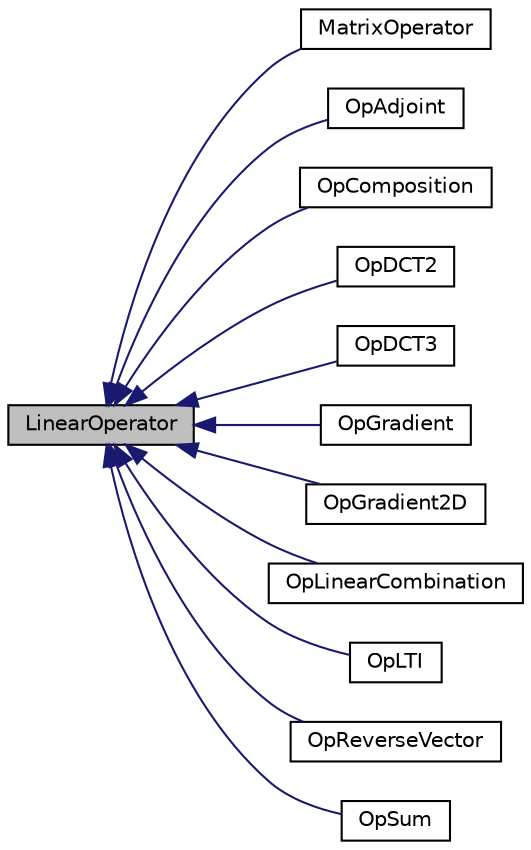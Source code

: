 digraph "LinearOperator"
{
 // INTERACTIVE_SVG=YES
  edge [fontname="Helvetica",fontsize="10",labelfontname="Helvetica",labelfontsize="10"];
  node [fontname="Helvetica",fontsize="10",shape=record];
  rankdir="LR";
  Node1 [label="LinearOperator",height=0.2,width=0.4,color="black", fillcolor="grey75", style="filled" fontcolor="black"];
  Node1 -> Node2 [dir="back",color="midnightblue",fontsize="10",style="solid",fontname="Helvetica"];
  Node2 [label="MatrixOperator",height=0.2,width=0.4,color="black", fillcolor="white", style="filled",URL="$class_matrix_operator.html",tooltip="A linear operator T(x) = M*x, where M is a Matrix. "];
  Node1 -> Node3 [dir="back",color="midnightblue",fontsize="10",style="solid",fontname="Helvetica"];
  Node3 [label="OpAdjoint",height=0.2,width=0.4,color="black", fillcolor="white", style="filled",URL="$class_op_adjoint.html",tooltip="Adjoint of a given linear operator. "];
  Node1 -> Node4 [dir="back",color="midnightblue",fontsize="10",style="solid",fontname="Helvetica"];
  Node4 [label="OpComposition",height=0.2,width=0.4,color="black", fillcolor="white", style="filled",URL="$class_op_composition.html",tooltip="The composition of two linear operators T(x) = A(B(x)) "];
  Node1 -> Node5 [dir="back",color="midnightblue",fontsize="10",style="solid",fontname="Helvetica"];
  Node5 [label="OpDCT2",height=0.2,width=0.4,color="black", fillcolor="white", style="filled",URL="$class_op_d_c_t2.html",tooltip="The Discrete Cosine Transform Type II (DCT-II) "];
  Node1 -> Node6 [dir="back",color="midnightblue",fontsize="10",style="solid",fontname="Helvetica"];
  Node6 [label="OpDCT3",height=0.2,width=0.4,color="black", fillcolor="white", style="filled",URL="$class_op_d_c_t3.html",tooltip="The Discrete Cosine Transform Type III (DCT-III or IDCT) "];
  Node1 -> Node7 [dir="back",color="midnightblue",fontsize="10",style="solid",fontname="Helvetica"];
  Node7 [label="OpGradient",height=0.2,width=0.4,color="black", fillcolor="white", style="filled",URL="$class_op_gradient.html",tooltip="Discrete gradient transform. "];
  Node1 -> Node8 [dir="back",color="midnightblue",fontsize="10",style="solid",fontname="Helvetica"];
  Node8 [label="OpGradient2D",height=0.2,width=0.4,color="black", fillcolor="white", style="filled",URL="$class_op_gradient2_d.html"];
  Node1 -> Node9 [dir="back",color="midnightblue",fontsize="10",style="solid",fontname="Helvetica"];
  Node9 [label="OpLinearCombination",height=0.2,width=0.4,color="black", fillcolor="white", style="filled",URL="$class_op_linear_combination.html",tooltip="Linear combination of two linear operators T(x) = a*A(x) + b*B(x) "];
  Node1 -> Node10 [dir="back",color="midnightblue",fontsize="10",style="solid",fontname="Helvetica"];
  Node10 [label="OpLTI",height=0.2,width=0.4,color="black", fillcolor="white", style="filled",URL="$class_op_l_t_i.html",tooltip="OpLTI simulates a LTI system with zero initial condition "];
  Node1 -> Node11 [dir="back",color="midnightblue",fontsize="10",style="solid",fontname="Helvetica"];
  Node11 [label="OpReverseVector",height=0.2,width=0.4,color="black", fillcolor="white", style="filled",URL="$class_op_reverse_vector.html",tooltip="A linear operator T(x) which reverses the order of elements in x "];
  Node1 -> Node12 [dir="back",color="midnightblue",fontsize="10",style="solid",fontname="Helvetica"];
  Node12 [label="OpSum",height=0.2,width=0.4,color="black", fillcolor="white", style="filled",URL="$class_op_sum.html",tooltip="The sum of two linear operators T(x) = A(x) + B(x) "];
}

